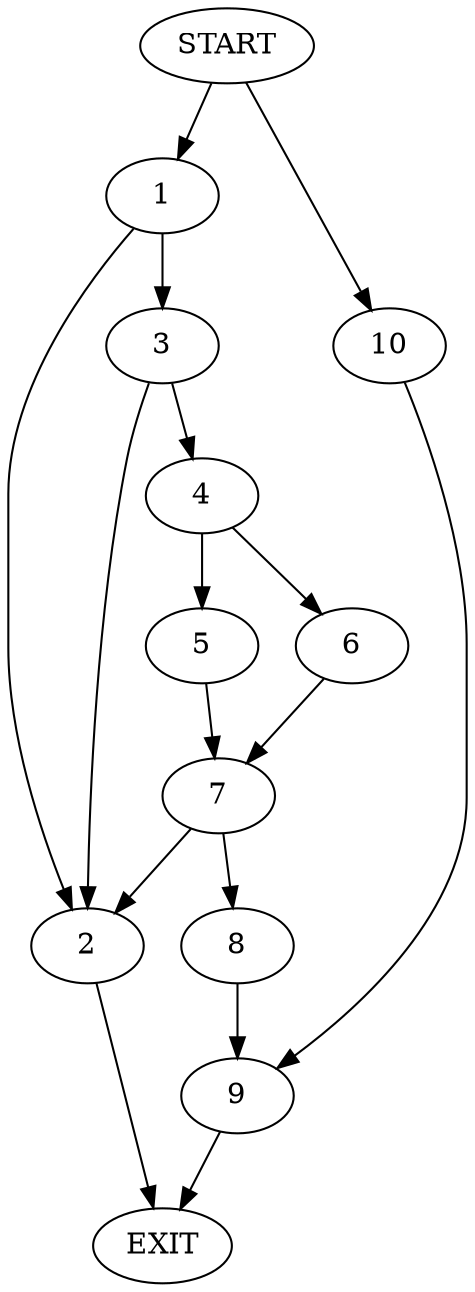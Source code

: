 digraph {
0 [label="START"]
11 [label="EXIT"]
0 -> 1
1 -> 2
1 -> 3
2 -> 11
3 -> 4
3 -> 2
4 -> 5
4 -> 6
5 -> 7
6 -> 7
7 -> 8
7 -> 2
8 -> 9
9 -> 11
0 -> 10
10 -> 9
}
